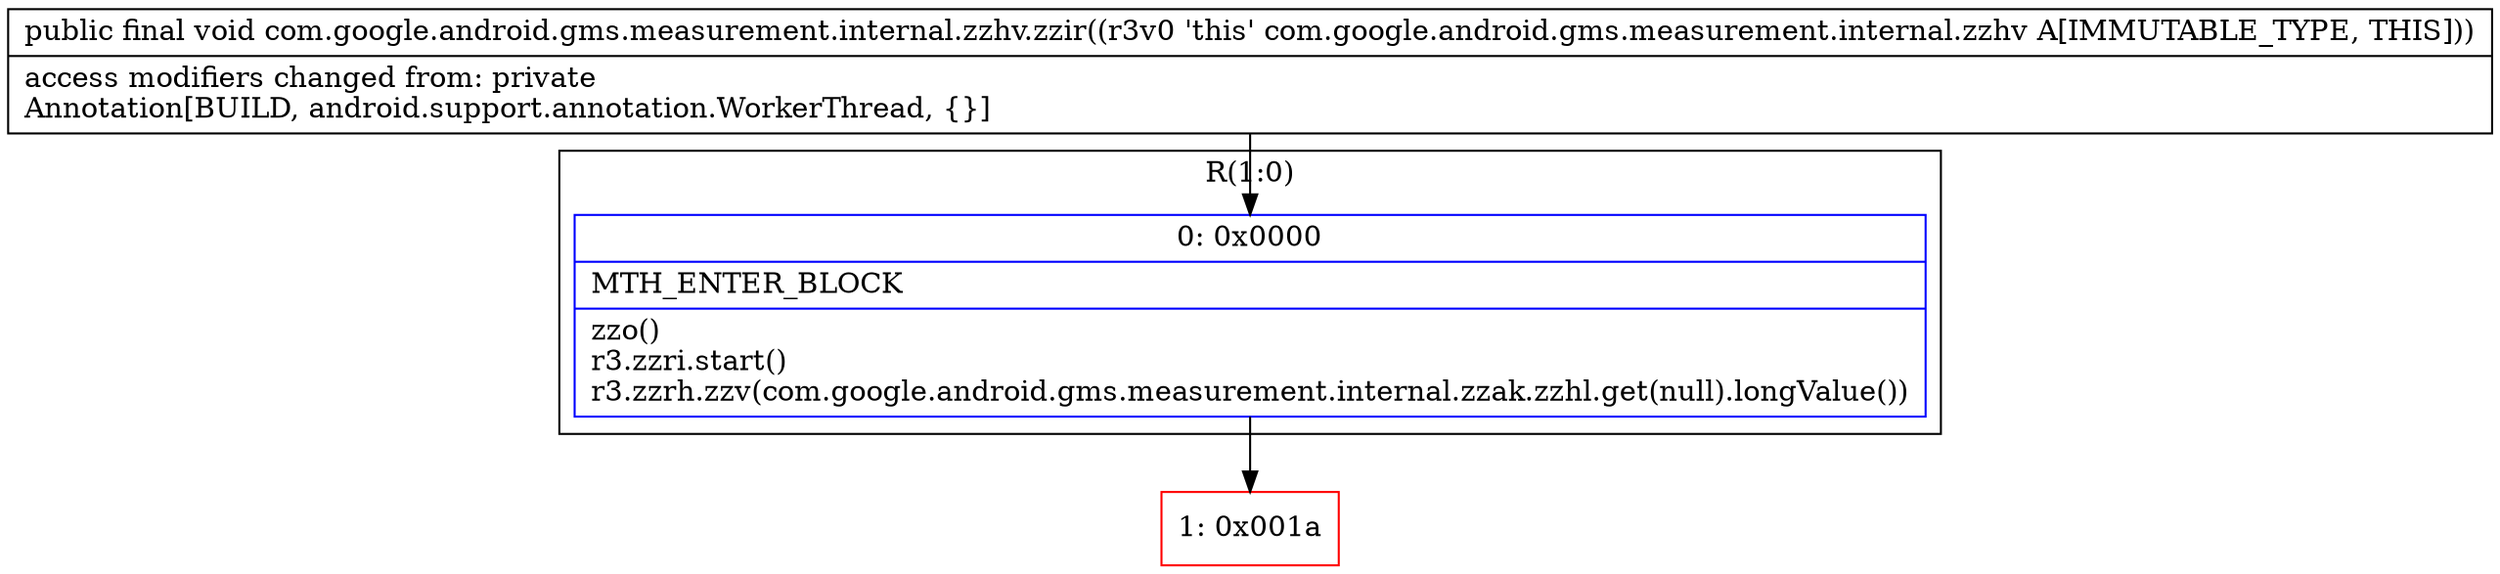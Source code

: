 digraph "CFG forcom.google.android.gms.measurement.internal.zzhv.zzir()V" {
subgraph cluster_Region_1478968982 {
label = "R(1:0)";
node [shape=record,color=blue];
Node_0 [shape=record,label="{0\:\ 0x0000|MTH_ENTER_BLOCK\l|zzo()\lr3.zzri.start()\lr3.zzrh.zzv(com.google.android.gms.measurement.internal.zzak.zzhl.get(null).longValue())\l}"];
}
Node_1 [shape=record,color=red,label="{1\:\ 0x001a}"];
MethodNode[shape=record,label="{public final void com.google.android.gms.measurement.internal.zzhv.zzir((r3v0 'this' com.google.android.gms.measurement.internal.zzhv A[IMMUTABLE_TYPE, THIS]))  | access modifiers changed from: private\lAnnotation[BUILD, android.support.annotation.WorkerThread, \{\}]\l}"];
MethodNode -> Node_0;
Node_0 -> Node_1;
}

